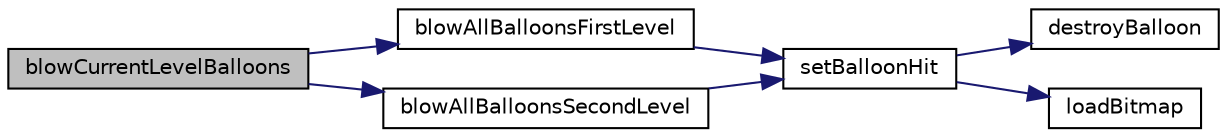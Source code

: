 digraph "blowCurrentLevelBalloons"
{
  edge [fontname="Helvetica",fontsize="10",labelfontname="Helvetica",labelfontsize="10"];
  node [fontname="Helvetica",fontsize="10",shape=record];
  rankdir="LR";
  Node27 [label="blowCurrentLevelBalloons",height=0.2,width=0.4,color="black", fillcolor="grey75", style="filled", fontcolor="black"];
  Node27 -> Node28 [color="midnightblue",fontsize="10",style="solid",fontname="Helvetica"];
  Node28 [label="blowAllBalloonsFirstLevel",height=0.2,width=0.4,color="black", fillcolor="white", style="filled",URL="$group___bow.html#gab15c2619ee8f4ef5fe5a8332b2937070",tooltip="Makes all balloons go blown on the first level. This function is for testing purposes only..."];
  Node28 -> Node29 [color="midnightblue",fontsize="10",style="solid",fontname="Helvetica"];
  Node29 [label="setBalloonHit",height=0.2,width=0.4,color="black", fillcolor="white", style="filled",URL="$group___balloon.html#ga4ef32cdadecdc3f63774398532b7a3ed",tooltip="Changes the state of the balloon to &#39;blown&#39;. "];
  Node29 -> Node30 [color="midnightblue",fontsize="10",style="solid",fontname="Helvetica"];
  Node30 [label="destroyBalloon",height=0.2,width=0.4,color="black", fillcolor="white", style="filled",URL="$group___balloon.html#gae57d030ffaaa9eb2f33bb2d09080329f",tooltip="Frees the memory addressed to a balloon. "];
  Node29 -> Node31 [color="midnightblue",fontsize="10",style="solid",fontname="Helvetica"];
  Node31 [label="loadBitmap",height=0.2,width=0.4,color="black", fillcolor="white", style="filled",URL="$group___bitmap.html#ga3506880ffd407c36eb8aaddd2c1606d2",tooltip="Loads a bmp image. "];
  Node27 -> Node32 [color="midnightblue",fontsize="10",style="solid",fontname="Helvetica"];
  Node32 [label="blowAllBalloonsSecondLevel",height=0.2,width=0.4,color="black", fillcolor="white", style="filled",URL="$group___bow.html#ga9bbf44cbf86d51d4426e4a10f7fb053a",tooltip="Makes all balloons go blown on the second level. This function is for testing purposes only..."];
  Node32 -> Node29 [color="midnightblue",fontsize="10",style="solid",fontname="Helvetica"];
}
